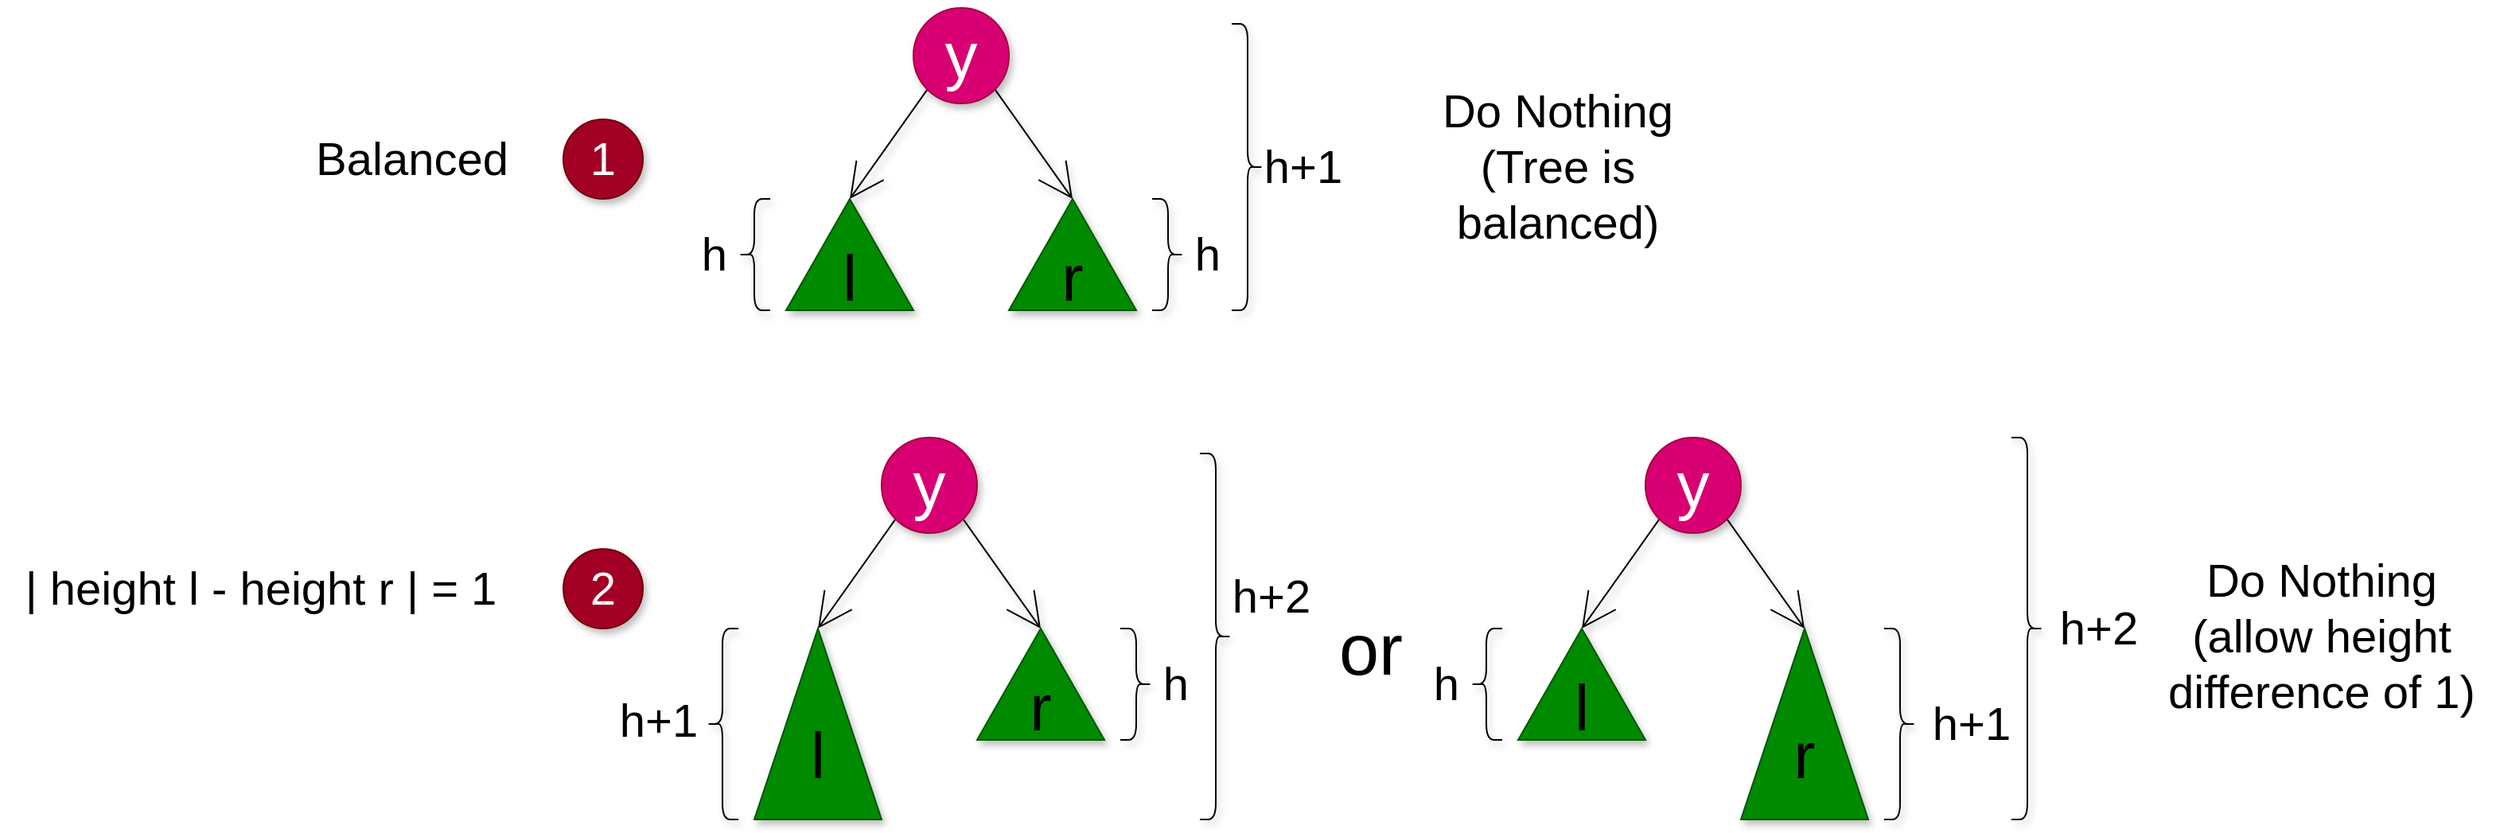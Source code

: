 <mxfile>
    <diagram id="PJFkf4QXhe2FlLdB7wsy" name="Page-1">
        <mxGraphModel dx="1836" dy="3136" grid="1" gridSize="10" guides="1" tooltips="1" connect="1" arrows="1" fold="1" page="1" pageScale="1" pageWidth="850" pageHeight="1100" math="0" shadow="0">
            <root>
                <mxCell id="0"/>
                <mxCell id="1" parent="0"/>
                <mxCell id="6" style="edgeStyle=none;html=1;exitX=0;exitY=1;exitDx=0;exitDy=0;entryX=0;entryY=0;entryDx=40;entryDy=0;endArrow=open;endFill=0;endSize=20;entryPerimeter=0;shadow=1;" edge="1" parent="1" source="5" target="8">
                    <mxGeometry relative="1" as="geometry">
                        <mxPoint x="545" y="130" as="targetPoint"/>
                    </mxGeometry>
                </mxCell>
                <mxCell id="7" style="edgeStyle=none;html=1;exitX=1;exitY=1;exitDx=0;exitDy=0;entryX=0;entryY=0;entryDx=40;entryDy=0;endArrow=open;endFill=0;endSize=20;entryPerimeter=0;shadow=1;" edge="1" parent="1" source="5" target="9">
                    <mxGeometry relative="1" as="geometry">
                        <mxPoint x="675" y="130" as="targetPoint"/>
                    </mxGeometry>
                </mxCell>
                <mxCell id="5" value="y" style="ellipse;whiteSpace=wrap;html=1;aspect=fixed;fontSize=41;fillColor=#d80073;strokeColor=#A50040;fontColor=#ffffff;shadow=1;" vertex="1" parent="1">
                    <mxGeometry x="580" y="10" width="60" height="60" as="geometry"/>
                </mxCell>
                <mxCell id="8" value="" style="verticalLabelPosition=bottom;verticalAlign=top;html=1;shape=mxgraph.basic.acute_triangle;dx=0.5;fontSize=41;align=center;fillColor=#008a00;strokeColor=#005700;fontColor=#ffffff;shadow=1;" vertex="1" parent="1">
                    <mxGeometry x="500" y="130" width="80" height="70" as="geometry"/>
                </mxCell>
                <mxCell id="10" value="l" style="text;html=1;strokeColor=none;fillColor=none;align=center;verticalAlign=middle;whiteSpace=wrap;rounded=0;fontSize=41;shadow=1;" vertex="1" parent="1">
                    <mxGeometry x="520" y="170" width="40" height="20" as="geometry"/>
                </mxCell>
                <mxCell id="9" value="" style="verticalLabelPosition=bottom;verticalAlign=top;html=1;shape=mxgraph.basic.acute_triangle;dx=0.5;fontSize=41;fillColor=#008a00;strokeColor=#005700;fontColor=#ffffff;shadow=1;" vertex="1" parent="1">
                    <mxGeometry x="640" y="130" width="80" height="70" as="geometry"/>
                </mxCell>
                <mxCell id="11" value="r" style="text;html=1;strokeColor=none;fillColor=none;align=center;verticalAlign=middle;whiteSpace=wrap;rounded=0;fontSize=41;shadow=1;" vertex="1" parent="1">
                    <mxGeometry x="660" y="170" width="40" height="20" as="geometry"/>
                </mxCell>
                <mxCell id="14" value="" style="shape=curlyBracket;whiteSpace=wrap;html=1;rounded=1;flipH=1;shadow=1;fontSize=41;verticalAlign=top;" vertex="1" parent="1">
                    <mxGeometry x="730" y="130" width="20" height="70" as="geometry"/>
                </mxCell>
                <mxCell id="15" value="" style="shape=curlyBracket;whiteSpace=wrap;html=1;rounded=1;shadow=1;fontSize=41;verticalAlign=top;" vertex="1" parent="1">
                    <mxGeometry x="470" y="130" width="20" height="70" as="geometry"/>
                </mxCell>
                <mxCell id="16" value="h" style="text;html=1;strokeColor=none;fillColor=none;align=center;verticalAlign=middle;whiteSpace=wrap;rounded=0;shadow=1;fontSize=29;" vertex="1" parent="1">
                    <mxGeometry x="750" y="152.5" width="30" height="25" as="geometry"/>
                </mxCell>
                <mxCell id="17" value="h" style="text;html=1;strokeColor=none;fillColor=none;align=center;verticalAlign=middle;whiteSpace=wrap;rounded=0;shadow=1;fontSize=29;" vertex="1" parent="1">
                    <mxGeometry x="440" y="152.5" width="30" height="25" as="geometry"/>
                </mxCell>
                <mxCell id="18" value="1" style="ellipse;whiteSpace=wrap;html=1;aspect=fixed;shadow=1;fontSize=29;verticalAlign=middle;fillColor=#a20025;strokeColor=#6F0000;fontColor=#ffffff;" vertex="1" parent="1">
                    <mxGeometry x="360" y="80" width="50" height="50" as="geometry"/>
                </mxCell>
                <mxCell id="19" value="" style="shape=curlyBracket;whiteSpace=wrap;html=1;rounded=1;flipH=1;shadow=1;fontSize=41;verticalAlign=top;" vertex="1" parent="1">
                    <mxGeometry x="780" y="20" width="20" height="180" as="geometry"/>
                </mxCell>
                <mxCell id="20" value="h+1" style="text;html=1;strokeColor=none;fillColor=none;align=center;verticalAlign=middle;whiteSpace=wrap;rounded=0;shadow=1;fontSize=29;" vertex="1" parent="1">
                    <mxGeometry x="800" y="97.5" width="50" height="25" as="geometry"/>
                </mxCell>
                <mxCell id="31" style="edgeStyle=none;html=1;exitX=0;exitY=1;exitDx=0;exitDy=0;entryX=0;entryY=0;entryDx=40;entryDy=0;endArrow=open;endFill=0;endSize=20;entryPerimeter=0;shadow=1;" edge="1" parent="1" source="33" target="34">
                    <mxGeometry relative="1" as="geometry">
                        <mxPoint x="525" y="400" as="targetPoint"/>
                    </mxGeometry>
                </mxCell>
                <mxCell id="32" style="edgeStyle=none;html=1;exitX=1;exitY=1;exitDx=0;exitDy=0;entryX=0;entryY=0;entryDx=40;entryDy=0;endArrow=open;endFill=0;endSize=20;entryPerimeter=0;shadow=1;" edge="1" parent="1" source="33" target="36">
                    <mxGeometry relative="1" as="geometry">
                        <mxPoint x="655" y="400" as="targetPoint"/>
                    </mxGeometry>
                </mxCell>
                <mxCell id="33" value="y" style="ellipse;whiteSpace=wrap;html=1;aspect=fixed;fontSize=41;fillColor=#d80073;strokeColor=#A50040;fontColor=#ffffff;shadow=1;" vertex="1" parent="1">
                    <mxGeometry x="560" y="280" width="60" height="60" as="geometry"/>
                </mxCell>
                <mxCell id="34" value="" style="verticalLabelPosition=bottom;verticalAlign=top;html=1;shape=mxgraph.basic.acute_triangle;dx=0.5;fontSize=41;align=center;fillColor=#008a00;strokeColor=#005700;fontColor=#ffffff;shadow=1;" vertex="1" parent="1">
                    <mxGeometry x="480" y="400" width="80" height="120" as="geometry"/>
                </mxCell>
                <mxCell id="35" value="l" style="text;html=1;strokeColor=none;fillColor=none;align=center;verticalAlign=middle;whiteSpace=wrap;rounded=0;fontSize=41;shadow=1;" vertex="1" parent="1">
                    <mxGeometry x="500" y="470" width="40" height="20" as="geometry"/>
                </mxCell>
                <mxCell id="36" value="" style="verticalLabelPosition=bottom;verticalAlign=top;html=1;shape=mxgraph.basic.acute_triangle;dx=0.5;fontSize=41;fillColor=#008a00;strokeColor=#005700;fontColor=#ffffff;shadow=1;" vertex="1" parent="1">
                    <mxGeometry x="620" y="400" width="80" height="70" as="geometry"/>
                </mxCell>
                <mxCell id="37" value="r" style="text;html=1;strokeColor=none;fillColor=none;align=center;verticalAlign=middle;whiteSpace=wrap;rounded=0;fontSize=41;shadow=1;" vertex="1" parent="1">
                    <mxGeometry x="640" y="440" width="40" height="20" as="geometry"/>
                </mxCell>
                <mxCell id="38" value="" style="shape=curlyBracket;whiteSpace=wrap;html=1;rounded=1;flipH=1;shadow=1;fontSize=41;verticalAlign=top;" vertex="1" parent="1">
                    <mxGeometry x="710" y="400" width="20" height="70" as="geometry"/>
                </mxCell>
                <mxCell id="39" value="" style="shape=curlyBracket;whiteSpace=wrap;html=1;rounded=1;shadow=1;fontSize=41;verticalAlign=top;" vertex="1" parent="1">
                    <mxGeometry x="450" y="400" width="20" height="120" as="geometry"/>
                </mxCell>
                <mxCell id="40" value="h" style="text;html=1;strokeColor=none;fillColor=none;align=center;verticalAlign=middle;whiteSpace=wrap;rounded=0;shadow=1;fontSize=29;" vertex="1" parent="1">
                    <mxGeometry x="730" y="422.5" width="30" height="25" as="geometry"/>
                </mxCell>
                <mxCell id="41" value="h+1" style="text;html=1;strokeColor=none;fillColor=none;align=center;verticalAlign=middle;whiteSpace=wrap;rounded=0;shadow=1;fontSize=29;" vertex="1" parent="1">
                    <mxGeometry x="390" y="445" width="60" height="25" as="geometry"/>
                </mxCell>
                <mxCell id="42" value="2" style="ellipse;whiteSpace=wrap;html=1;aspect=fixed;shadow=1;fontSize=29;verticalAlign=middle;fillColor=#a20025;strokeColor=#6F0000;fontColor=#ffffff;" vertex="1" parent="1">
                    <mxGeometry x="360" y="350" width="50" height="50" as="geometry"/>
                </mxCell>
                <mxCell id="43" value="" style="shape=curlyBracket;whiteSpace=wrap;html=1;rounded=1;flipH=1;shadow=1;fontSize=41;verticalAlign=top;" vertex="1" parent="1">
                    <mxGeometry x="760" y="290" width="20" height="230" as="geometry"/>
                </mxCell>
                <mxCell id="44" value="h+2" style="text;html=1;strokeColor=none;fillColor=none;align=center;verticalAlign=middle;whiteSpace=wrap;rounded=0;shadow=1;fontSize=29;" vertex="1" parent="1">
                    <mxGeometry x="780" y="367.5" width="50" height="25" as="geometry"/>
                </mxCell>
                <mxCell id="53" value="Do Nothing&lt;br&gt;(Tree is balanced)" style="text;html=1;strokeColor=none;fillColor=none;align=center;verticalAlign=middle;whiteSpace=wrap;rounded=0;shadow=1;fontSize=29;" vertex="1" parent="1">
                    <mxGeometry x="890" y="60" width="190" height="100" as="geometry"/>
                </mxCell>
                <mxCell id="67" style="edgeStyle=none;html=1;exitX=0;exitY=1;exitDx=0;exitDy=0;entryX=0;entryY=0;entryDx=40;entryDy=0;endArrow=open;endFill=0;endSize=20;entryPerimeter=0;shadow=1;" edge="1" parent="1" source="69" target="70">
                    <mxGeometry relative="1" as="geometry">
                        <mxPoint x="1005" y="400" as="targetPoint"/>
                    </mxGeometry>
                </mxCell>
                <mxCell id="68" style="edgeStyle=none;html=1;exitX=1;exitY=1;exitDx=0;exitDy=0;entryX=0;entryY=0;entryDx=40;entryDy=0;endArrow=open;endFill=0;endSize=20;entryPerimeter=0;shadow=1;" edge="1" parent="1" source="69" target="72">
                    <mxGeometry relative="1" as="geometry">
                        <mxPoint x="1135" y="400" as="targetPoint"/>
                    </mxGeometry>
                </mxCell>
                <mxCell id="69" value="y" style="ellipse;whiteSpace=wrap;html=1;aspect=fixed;fontSize=41;fillColor=#d80073;strokeColor=#A50040;fontColor=#ffffff;shadow=1;" vertex="1" parent="1">
                    <mxGeometry x="1040" y="280" width="60" height="60" as="geometry"/>
                </mxCell>
                <mxCell id="70" value="" style="verticalLabelPosition=bottom;verticalAlign=top;html=1;shape=mxgraph.basic.acute_triangle;dx=0.5;fontSize=41;align=center;fillColor=#008a00;strokeColor=#005700;fontColor=#ffffff;shadow=1;" vertex="1" parent="1">
                    <mxGeometry x="960" y="400" width="80" height="70" as="geometry"/>
                </mxCell>
                <mxCell id="71" value="l" style="text;html=1;strokeColor=none;fillColor=none;align=center;verticalAlign=middle;whiteSpace=wrap;rounded=0;fontSize=41;shadow=1;" vertex="1" parent="1">
                    <mxGeometry x="980" y="440" width="40" height="20" as="geometry"/>
                </mxCell>
                <mxCell id="72" value="" style="verticalLabelPosition=bottom;verticalAlign=top;html=1;shape=mxgraph.basic.acute_triangle;dx=0.5;fontSize=41;fillColor=#008a00;strokeColor=#005700;fontColor=#ffffff;shadow=1;" vertex="1" parent="1">
                    <mxGeometry x="1100" y="400" width="80" height="120" as="geometry"/>
                </mxCell>
                <mxCell id="73" value="r" style="text;html=1;strokeColor=none;fillColor=none;align=center;verticalAlign=middle;whiteSpace=wrap;rounded=0;fontSize=41;shadow=1;" vertex="1" parent="1">
                    <mxGeometry x="1120" y="470" width="40" height="20" as="geometry"/>
                </mxCell>
                <mxCell id="74" value="" style="shape=curlyBracket;whiteSpace=wrap;html=1;rounded=1;flipH=1;shadow=1;fontSize=41;verticalAlign=top;" vertex="1" parent="1">
                    <mxGeometry x="1190" y="400" width="20" height="120" as="geometry"/>
                </mxCell>
                <mxCell id="75" value="" style="shape=curlyBracket;whiteSpace=wrap;html=1;rounded=1;shadow=1;fontSize=41;verticalAlign=top;" vertex="1" parent="1">
                    <mxGeometry x="930" y="400" width="20" height="70" as="geometry"/>
                </mxCell>
                <mxCell id="76" value="h+1" style="text;html=1;strokeColor=none;fillColor=none;align=center;verticalAlign=middle;whiteSpace=wrap;rounded=0;shadow=1;fontSize=29;" vertex="1" parent="1">
                    <mxGeometry x="1230" y="447.5" width="30" height="25" as="geometry"/>
                </mxCell>
                <mxCell id="77" value="h" style="text;html=1;strokeColor=none;fillColor=none;align=center;verticalAlign=middle;whiteSpace=wrap;rounded=0;shadow=1;fontSize=29;" vertex="1" parent="1">
                    <mxGeometry x="900" y="422.5" width="30" height="25" as="geometry"/>
                </mxCell>
                <mxCell id="78" value="" style="shape=curlyBracket;whiteSpace=wrap;html=1;rounded=1;flipH=1;shadow=1;fontSize=41;verticalAlign=top;" vertex="1" parent="1">
                    <mxGeometry x="1270" y="280" width="20" height="240" as="geometry"/>
                </mxCell>
                <mxCell id="79" value="h+2" style="text;html=1;strokeColor=none;fillColor=none;align=center;verticalAlign=middle;whiteSpace=wrap;rounded=0;shadow=1;fontSize=29;" vertex="1" parent="1">
                    <mxGeometry x="1300" y="387.5" width="50" height="25" as="geometry"/>
                </mxCell>
                <mxCell id="80" value="Do Nothing&lt;br&gt;(allow height difference of 1)" style="text;html=1;strokeColor=none;fillColor=none;align=center;verticalAlign=middle;whiteSpace=wrap;rounded=0;shadow=1;fontSize=29;" vertex="1" parent="1">
                    <mxGeometry x="1360" y="355" width="210" height="100" as="geometry"/>
                </mxCell>
                <mxCell id="81" value="or" style="text;html=1;strokeColor=none;fillColor=none;align=center;verticalAlign=middle;whiteSpace=wrap;rounded=0;shadow=1;fontSize=45;" vertex="1" parent="1">
                    <mxGeometry x="845" y="392.5" width="45" height="40" as="geometry"/>
                </mxCell>
                <mxCell id="141" value="Balanced" style="text;html=1;strokeColor=none;fillColor=none;align=center;verticalAlign=middle;whiteSpace=wrap;rounded=0;shadow=1;fontSize=29;" vertex="1" parent="1">
                    <mxGeometry x="200" y="75" width="130" height="60" as="geometry"/>
                </mxCell>
                <mxCell id="142" value="| height l - height r | = 1" style="text;html=1;strokeColor=none;fillColor=none;align=center;verticalAlign=middle;whiteSpace=wrap;rounded=0;shadow=1;fontSize=29;" vertex="1" parent="1">
                    <mxGeometry x="10" y="345" width="320" height="60" as="geometry"/>
                </mxCell>
            </root>
        </mxGraphModel>
    </diagram>
</mxfile>